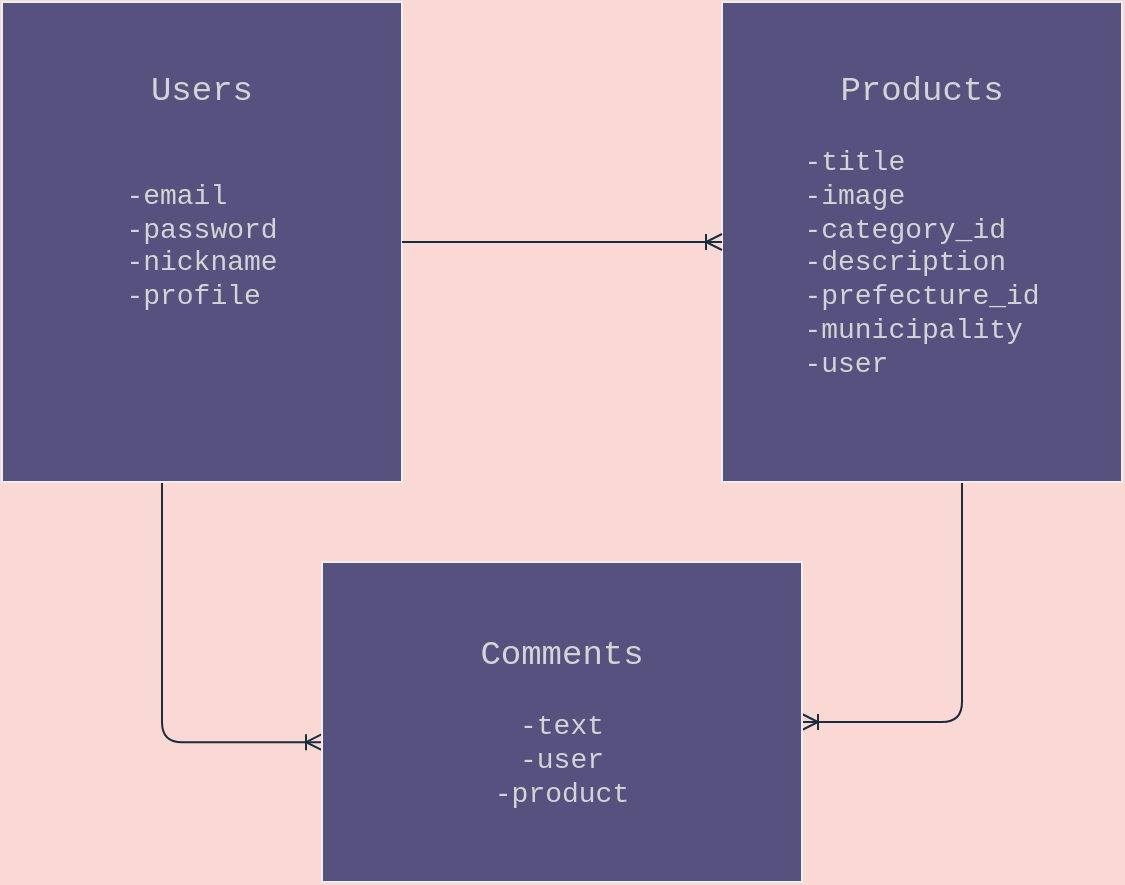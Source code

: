 <mxfile>
    <diagram id="Y0Qp10NKiChqdtanLU7T" name="ページ1">
        <mxGraphModel dx="547" dy="498" grid="1" gridSize="10" guides="1" tooltips="1" connect="1" arrows="1" fold="1" page="1" pageScale="1" pageWidth="827" pageHeight="1169" background="#FAD9D5" math="0" shadow="0">
            <root>
                <mxCell id="0"/>
                <mxCell id="1" parent="0"/>
                <mxCell id="20" style="edgeStyle=orthogonalEdgeStyle;curved=0;rounded=1;sketch=0;orthogonalLoop=1;jettySize=auto;html=1;strokeColor=#182E3E;endArrow=ERoneToMany;endFill=0;" edge="1" parent="1" source="2" target="12">
                    <mxGeometry relative="1" as="geometry">
                        <Array as="points">
                            <mxPoint x="560" y="400"/>
                        </Array>
                    </mxGeometry>
                </mxCell>
                <mxCell id="2" value="" style="shape=table;html=1;whiteSpace=wrap;startSize=0;container=1;collapsible=0;childLayout=tableLayout;fillColor=#56517E;strokeColor=#EEEEEE;fontColor=#FFFFFF;" vertex="1" parent="1">
                    <mxGeometry x="440" y="40" width="200" height="240" as="geometry"/>
                </mxCell>
                <mxCell id="3" value="" style="shape=partialRectangle;html=1;whiteSpace=wrap;collapsible=0;dropTarget=0;pointerEvents=0;fillColor=none;top=0;left=0;bottom=0;right=0;points=[[0,0.5],[1,0.5]];portConstraint=eastwest;strokeColor=#EEEEEE;fontColor=#FFFFFF;" vertex="1" parent="2">
                    <mxGeometry width="200" height="240" as="geometry"/>
                </mxCell>
                <mxCell id="4" value="&lt;div style=&quot;color: rgb(212 , 212 , 212) ; font-family: &amp;#34;menlo&amp;#34; , &amp;#34;monaco&amp;#34; , &amp;#34;courier new&amp;#34; , monospace ; font-style: normal ; font-weight: 400 ; letter-spacing: normal ; text-align: center ; text-indent: 0px ; text-transform: none ; word-spacing: 0px&quot;&gt;&lt;font style=&quot;font-size: 17px&quot;&gt;Products&lt;/font&gt;&lt;/div&gt;&lt;div style=&quot;color: rgb(212 , 212 , 212) ; font-family: &amp;#34;menlo&amp;#34; , &amp;#34;monaco&amp;#34; , &amp;#34;courier new&amp;#34; , monospace ; font-style: normal ; font-weight: 400 ; letter-spacing: normal ; text-align: center ; text-indent: 0px ; text-transform: none ; word-spacing: 0px ; font-size: 14px&quot;&gt;&lt;font style=&quot;font-size: 14px&quot;&gt;&lt;br&gt;&lt;/font&gt;&lt;/div&gt;&lt;div style=&quot;text-align: left ; color: rgb(212 , 212 , 212) ; font-family: &amp;#34;menlo&amp;#34; , &amp;#34;monaco&amp;#34; , &amp;#34;courier new&amp;#34; , monospace ; font-style: normal ; font-weight: 400 ; letter-spacing: normal ; text-indent: 0px ; text-transform: none ; word-spacing: 0px ; font-size: 14px&quot;&gt;&lt;font style=&quot;font-size: 14px&quot;&gt;-title&lt;/font&gt;&lt;/div&gt;&lt;div style=&quot;text-align: left ; color: rgb(212 , 212 , 212) ; font-family: &amp;#34;menlo&amp;#34; , &amp;#34;monaco&amp;#34; , &amp;#34;courier new&amp;#34; , monospace ; font-style: normal ; font-weight: 400 ; letter-spacing: normal ; text-indent: 0px ; text-transform: none ; word-spacing: 0px ; font-size: 14px&quot;&gt;&lt;font style=&quot;font-size: 14px&quot;&gt;-image&lt;/font&gt;&lt;/div&gt;&lt;div style=&quot;text-align: left ; color: rgb(212 , 212 , 212) ; font-family: &amp;#34;menlo&amp;#34; , &amp;#34;monaco&amp;#34; , &amp;#34;courier new&amp;#34; , monospace ; font-style: normal ; font-weight: 400 ; letter-spacing: normal ; text-indent: 0px ; text-transform: none ; word-spacing: 0px ; font-size: 14px&quot;&gt;&lt;font style=&quot;font-size: 14px&quot;&gt;-category_id&lt;/font&gt;&lt;/div&gt;&lt;div style=&quot;text-align: left ; color: rgb(212 , 212 , 212) ; font-family: &amp;#34;menlo&amp;#34; , &amp;#34;monaco&amp;#34; , &amp;#34;courier new&amp;#34; , monospace ; font-style: normal ; font-weight: 400 ; letter-spacing: normal ; text-indent: 0px ; text-transform: none ; word-spacing: 0px ; font-size: 14px&quot;&gt;&lt;font style=&quot;font-size: 14px&quot;&gt;-description&lt;/font&gt;&lt;/div&gt;&lt;div style=&quot;text-align: left ; color: rgb(212 , 212 , 212) ; font-family: &amp;#34;menlo&amp;#34; , &amp;#34;monaco&amp;#34; , &amp;#34;courier new&amp;#34; , monospace ; font-style: normal ; font-weight: 400 ; letter-spacing: normal ; text-indent: 0px ; text-transform: none ; word-spacing: 0px ; font-size: 14px&quot;&gt;&lt;font style=&quot;font-size: 14px&quot;&gt;-prefecture_id&lt;/font&gt;&lt;/div&gt;&lt;div style=&quot;text-align: left ; color: rgb(212 , 212 , 212) ; font-family: &amp;#34;menlo&amp;#34; , &amp;#34;monaco&amp;#34; , &amp;#34;courier new&amp;#34; , monospace ; font-style: normal ; font-weight: 400 ; letter-spacing: normal ; text-indent: 0px ; text-transform: none ; word-spacing: 0px ; font-size: 14px&quot;&gt;&lt;font style=&quot;font-size: 14px&quot;&gt;-municipality&lt;/font&gt;&lt;/div&gt;&lt;div style=&quot;text-align: left ; color: rgb(212 , 212 , 212) ; font-family: &amp;#34;menlo&amp;#34; , &amp;#34;monaco&amp;#34; , &amp;#34;courier new&amp;#34; , monospace ; font-style: normal ; font-weight: 400 ; letter-spacing: normal ; text-indent: 0px ; text-transform: none ; word-spacing: 0px ; font-size: 14px&quot;&gt;&lt;font style=&quot;font-size: 14px&quot;&gt;-user&lt;/font&gt;&lt;/div&gt;&lt;div style=&quot;text-align: left ; color: rgb(212 , 212 , 212) ; font-family: &amp;#34;menlo&amp;#34; , &amp;#34;monaco&amp;#34; , &amp;#34;courier new&amp;#34; , monospace ; font-style: normal ; font-weight: 400 ; letter-spacing: normal ; text-indent: 0px ; text-transform: none ; word-spacing: 0px ; font-size: 14px&quot;&gt;&lt;font style=&quot;font-size: 14px&quot;&gt;&lt;br&gt;&lt;/font&gt;&lt;/div&gt;" style="shape=partialRectangle;html=1;whiteSpace=wrap;connectable=0;overflow=hidden;fillColor=none;top=0;left=0;bottom=0;right=0;strokeColor=#EEEEEE;fontColor=#FFFFFF;" vertex="1" parent="3">
                    <mxGeometry width="200" height="240" as="geometry"/>
                </mxCell>
                <mxCell id="21" style="edgeStyle=orthogonalEdgeStyle;curved=0;rounded=1;sketch=0;orthogonalLoop=1;jettySize=auto;html=1;entryX=0;entryY=0.563;entryDx=0;entryDy=0;entryPerimeter=0;strokeColor=#182E3E;endArrow=ERoneToMany;endFill=0;" edge="1" parent="1" source="8" target="12">
                    <mxGeometry relative="1" as="geometry">
                        <Array as="points">
                            <mxPoint x="160" y="410"/>
                        </Array>
                    </mxGeometry>
                </mxCell>
                <mxCell id="8" value="" style="shape=table;html=1;whiteSpace=wrap;startSize=0;container=1;collapsible=0;childLayout=tableLayout;fillColor=#56517E;strokeColor=#EEEEEE;fontColor=#FFFFFF;" vertex="1" parent="1">
                    <mxGeometry x="80" y="40" width="200" height="240" as="geometry"/>
                </mxCell>
                <mxCell id="9" value="" style="shape=partialRectangle;html=1;whiteSpace=wrap;collapsible=0;dropTarget=0;pointerEvents=0;fillColor=none;top=0;left=0;bottom=0;right=0;points=[[0,0.5],[1,0.5]];portConstraint=eastwest;strokeColor=#EEEEEE;fontColor=#FFFFFF;" vertex="1" parent="8">
                    <mxGeometry width="200" height="240" as="geometry"/>
                </mxCell>
                <mxCell id="10" value="&lt;div style=&quot;color: rgb(212 , 212 , 212) ; font-family: &amp;#34;menlo&amp;#34; , &amp;#34;monaco&amp;#34; , &amp;#34;courier new&amp;#34; , monospace ; font-style: normal ; font-weight: 400 ; letter-spacing: normal ; text-align: center ; text-indent: 0px ; text-transform: none ; word-spacing: 0px&quot;&gt;&lt;span style=&quot;color: rgb(212 , 212 , 212)&quot;&gt;&lt;font style=&quot;font-size: 17px&quot;&gt;Users&lt;/font&gt;&lt;/span&gt;&lt;/div&gt;&lt;div style=&quot;color: rgb(212 , 212 , 212) ; font-family: &amp;#34;menlo&amp;#34; , &amp;#34;monaco&amp;#34; , &amp;#34;courier new&amp;#34; , monospace ; font-style: normal ; font-weight: 400 ; letter-spacing: normal ; text-align: center ; text-indent: 0px ; text-transform: none ; word-spacing: 0px ; font-size: 14px&quot;&gt;&lt;br&gt;&lt;/div&gt;&lt;div style=&quot;color: rgb(212 , 212 , 212) ; font-family: &amp;#34;menlo&amp;#34; , &amp;#34;monaco&amp;#34; , &amp;#34;courier new&amp;#34; , monospace ; font-style: normal ; font-weight: 400 ; letter-spacing: normal ; text-align: center ; text-indent: 0px ; text-transform: none ; word-spacing: 0px ; font-size: 14px&quot;&gt;&lt;br&gt;&lt;/div&gt;&lt;div style=&quot;text-align: left ; color: rgb(212 , 212 , 212) ; font-family: &amp;#34;menlo&amp;#34; , &amp;#34;monaco&amp;#34; , &amp;#34;courier new&amp;#34; , monospace ; font-style: normal ; font-weight: 400 ; letter-spacing: normal ; text-indent: 0px ; text-transform: none ; word-spacing: 0px ; font-size: 14px&quot;&gt;&lt;span style=&quot;color: rgb(212 , 212 , 212)&quot;&gt;&lt;font style=&quot;font-size: 14px&quot;&gt;-email&lt;/font&gt;&lt;/span&gt;&lt;/div&gt;&lt;div style=&quot;text-align: left ; color: rgb(212 , 212 , 212) ; font-family: &amp;#34;menlo&amp;#34; , &amp;#34;monaco&amp;#34; , &amp;#34;courier new&amp;#34; , monospace ; font-style: normal ; font-weight: 400 ; letter-spacing: normal ; text-indent: 0px ; text-transform: none ; word-spacing: 0px ; font-size: 14px&quot;&gt;&lt;font style=&quot;font-size: 14px&quot;&gt;-password&lt;/font&gt;&lt;/div&gt;&lt;div style=&quot;text-align: left ; color: rgb(212 , 212 , 212) ; font-family: &amp;#34;menlo&amp;#34; , &amp;#34;monaco&amp;#34; , &amp;#34;courier new&amp;#34; , monospace ; font-style: normal ; font-weight: 400 ; letter-spacing: normal ; text-indent: 0px ; text-transform: none ; word-spacing: 0px ; font-size: 14px&quot;&gt;&lt;font style=&quot;font-size: 14px&quot;&gt;-nickname&lt;/font&gt;&lt;/div&gt;&lt;div style=&quot;text-align: left ; color: rgb(212 , 212 , 212) ; font-family: &amp;#34;menlo&amp;#34; , &amp;#34;monaco&amp;#34; , &amp;#34;courier new&amp;#34; , monospace ; font-style: normal ; font-weight: 400 ; letter-spacing: normal ; text-indent: 0px ; text-transform: none ; word-spacing: 0px ; font-size: 14px&quot;&gt;&lt;font style=&quot;font-size: 14px&quot;&gt;-profile&lt;/font&gt;&lt;/div&gt;&lt;div style=&quot;text-align: left ; color: rgb(212 , 212 , 212) ; font-family: &amp;#34;menlo&amp;#34; , &amp;#34;monaco&amp;#34; , &amp;#34;courier new&amp;#34; , monospace ; font-style: normal ; font-weight: 400 ; letter-spacing: normal ; text-indent: 0px ; text-transform: none ; word-spacing: 0px ; font-size: 14px&quot;&gt;&lt;font style=&quot;font-size: 14px&quot;&gt;&lt;br&gt;&lt;/font&gt;&lt;/div&gt;&lt;div style=&quot;text-align: left ; color: rgb(212 , 212 , 212) ; font-family: &amp;#34;menlo&amp;#34; , &amp;#34;monaco&amp;#34; , &amp;#34;courier new&amp;#34; , monospace ; font-style: normal ; font-weight: 400 ; letter-spacing: normal ; text-indent: 0px ; text-transform: none ; word-spacing: 0px ; font-size: 14px&quot;&gt;&lt;font style=&quot;font-size: 14px&quot;&gt;&lt;br&gt;&lt;/font&gt;&lt;/div&gt;&lt;div style=&quot;text-align: left ; color: rgb(212 , 212 , 212) ; font-family: &amp;#34;menlo&amp;#34; , &amp;#34;monaco&amp;#34; , &amp;#34;courier new&amp;#34; , monospace ; font-style: normal ; font-weight: 400 ; letter-spacing: normal ; text-indent: 0px ; text-transform: none ; word-spacing: 0px ; font-size: 14px&quot;&gt;&lt;font style=&quot;font-size: 14px&quot;&gt;&lt;br&gt;&lt;/font&gt;&lt;/div&gt;" style="shape=partialRectangle;html=1;whiteSpace=wrap;connectable=0;overflow=hidden;fillColor=none;top=0;left=0;bottom=0;right=0;strokeColor=#EEEEEE;fontColor=#FFFFFF;" vertex="1" parent="9">
                    <mxGeometry width="200" height="240" as="geometry"/>
                </mxCell>
                <mxCell id="11" value="" style="shape=table;html=1;whiteSpace=wrap;startSize=0;container=1;collapsible=0;childLayout=tableLayout;fillColor=#56517E;strokeColor=#EEEEEE;fontColor=#FFFFFF;" vertex="1" parent="1">
                    <mxGeometry x="240" y="320" width="240" height="160" as="geometry"/>
                </mxCell>
                <mxCell id="12" value="" style="shape=partialRectangle;html=1;whiteSpace=wrap;collapsible=0;dropTarget=0;pointerEvents=0;fillColor=none;top=0;left=0;bottom=0;right=0;points=[[0,0.5],[1,0.5]];portConstraint=eastwest;strokeColor=#EEEEEE;fontColor=#FFFFFF;" vertex="1" parent="11">
                    <mxGeometry width="240" height="160" as="geometry"/>
                </mxCell>
                <mxCell id="13" value="&lt;div style=&quot;color: rgb(212 , 212 , 212) ; font-family: &amp;#34;menlo&amp;#34; , &amp;#34;monaco&amp;#34; , &amp;#34;courier new&amp;#34; , monospace ; font-style: normal ; font-weight: 400 ; letter-spacing: normal ; text-align: center ; text-indent: 0px ; text-transform: none ; word-spacing: 0px&quot;&gt;&lt;span style=&quot;color: rgb(212 , 212 , 212)&quot;&gt;&lt;font style=&quot;font-size: 17px&quot;&gt;Comments&lt;/font&gt;&lt;/span&gt;&lt;/div&gt;&lt;div style=&quot;color: rgb(212 , 212 , 212) ; font-family: &amp;#34;menlo&amp;#34; , &amp;#34;monaco&amp;#34; , &amp;#34;courier new&amp;#34; , monospace ; font-style: normal ; font-weight: 400 ; letter-spacing: normal ; text-align: center ; text-indent: 0px ; text-transform: none ; word-spacing: 0px ; font-size: 14px&quot;&gt;&lt;span style=&quot;color: rgb(212 , 212 , 212)&quot;&gt;&lt;font style=&quot;font-size: 14px&quot;&gt;&lt;br&gt;&lt;/font&gt;&lt;/span&gt;&lt;/div&gt;&lt;div style=&quot;color: rgb(212 , 212 , 212) ; font-family: &amp;#34;menlo&amp;#34; , &amp;#34;monaco&amp;#34; , &amp;#34;courier new&amp;#34; , monospace ; font-style: normal ; font-weight: 400 ; letter-spacing: normal ; text-align: center ; text-indent: 0px ; text-transform: none ; word-spacing: 0px ; font-size: 14px&quot;&gt;&lt;span style=&quot;color: rgb(212 , 212 , 212)&quot;&gt;&lt;font style=&quot;font-size: 14px&quot;&gt;-text&lt;/font&gt;&lt;/span&gt;&lt;/div&gt;&lt;div style=&quot;color: rgb(212 , 212 , 212) ; font-family: &amp;#34;menlo&amp;#34; , &amp;#34;monaco&amp;#34; , &amp;#34;courier new&amp;#34; , monospace ; font-style: normal ; font-weight: 400 ; letter-spacing: normal ; text-align: center ; text-indent: 0px ; text-transform: none ; word-spacing: 0px ; font-size: 14px&quot;&gt;&lt;font style=&quot;font-size: 14px&quot;&gt;-user&lt;/font&gt;&lt;/div&gt;&lt;div style=&quot;color: rgb(212 , 212 , 212) ; font-family: &amp;#34;menlo&amp;#34; , &amp;#34;monaco&amp;#34; , &amp;#34;courier new&amp;#34; , monospace ; font-style: normal ; font-weight: 400 ; letter-spacing: normal ; text-align: center ; text-indent: 0px ; text-transform: none ; word-spacing: 0px ; font-size: 14px&quot;&gt;&lt;span&gt;-product&lt;/span&gt;&lt;/div&gt;" style="shape=partialRectangle;html=1;whiteSpace=wrap;connectable=0;overflow=hidden;fillColor=none;top=0;left=0;bottom=0;right=0;strokeColor=#EEEEEE;fontColor=#FFFFFF;" vertex="1" parent="12">
                    <mxGeometry width="240" height="160" as="geometry"/>
                </mxCell>
                <mxCell id="19" style="edgeStyle=orthogonalEdgeStyle;curved=0;rounded=1;sketch=0;orthogonalLoop=1;jettySize=auto;html=1;strokeColor=#182E3E;endArrow=ERoneToMany;endFill=0;" edge="1" parent="1" source="9" target="3">
                    <mxGeometry relative="1" as="geometry"/>
                </mxCell>
            </root>
        </mxGraphModel>
    </diagram>
</mxfile>